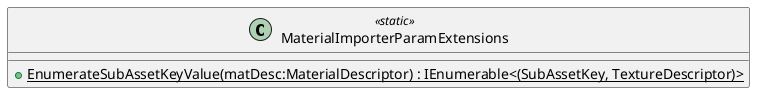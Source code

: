 @startuml
class MaterialImporterParamExtensions <<static>> {
    + {static} EnumerateSubAssetKeyValue(matDesc:MaterialDescriptor) : IEnumerable<(SubAssetKey, TextureDescriptor)>
}
@enduml
